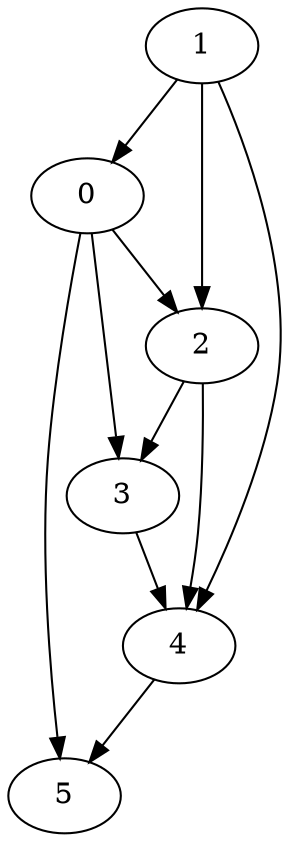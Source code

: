 digraph G {
0;
1;
2;
3;
4;
5;
0->2 ;
0->3 ;
0->5 ;
1->0 ;
1->2 ;
1->4 ;
2->3 ;
2->4 ;
3->4 ;
4->5 ;
}
